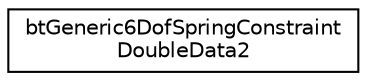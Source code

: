 digraph "Graphical Class Hierarchy"
{
  edge [fontname="Helvetica",fontsize="10",labelfontname="Helvetica",labelfontsize="10"];
  node [fontname="Helvetica",fontsize="10",shape=record];
  rankdir="LR";
  Node1 [label="btGeneric6DofSpringConstraint\lDoubleData2",height=0.2,width=0.4,color="black", fillcolor="white", style="filled",URL="$structbt_generic6_dof_spring_constraint_double_data2.html"];
}
